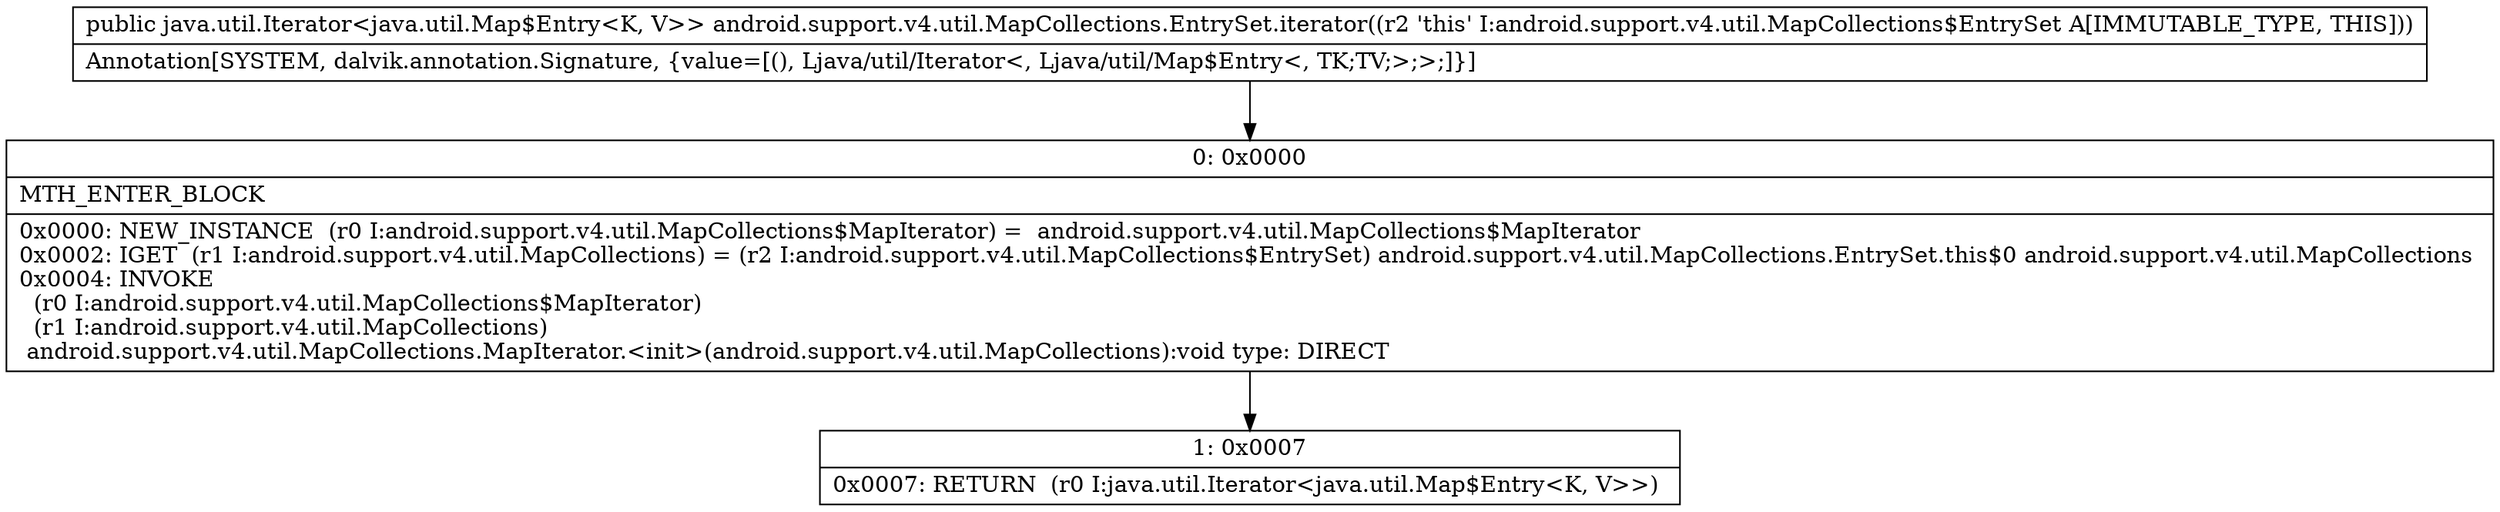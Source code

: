 digraph "CFG forandroid.support.v4.util.MapCollections.EntrySet.iterator()Ljava\/util\/Iterator;" {
Node_0 [shape=record,label="{0\:\ 0x0000|MTH_ENTER_BLOCK\l|0x0000: NEW_INSTANCE  (r0 I:android.support.v4.util.MapCollections$MapIterator) =  android.support.v4.util.MapCollections$MapIterator \l0x0002: IGET  (r1 I:android.support.v4.util.MapCollections) = (r2 I:android.support.v4.util.MapCollections$EntrySet) android.support.v4.util.MapCollections.EntrySet.this$0 android.support.v4.util.MapCollections \l0x0004: INVOKE  \l  (r0 I:android.support.v4.util.MapCollections$MapIterator)\l  (r1 I:android.support.v4.util.MapCollections)\l android.support.v4.util.MapCollections.MapIterator.\<init\>(android.support.v4.util.MapCollections):void type: DIRECT \l}"];
Node_1 [shape=record,label="{1\:\ 0x0007|0x0007: RETURN  (r0 I:java.util.Iterator\<java.util.Map$Entry\<K, V\>\>) \l}"];
MethodNode[shape=record,label="{public java.util.Iterator\<java.util.Map$Entry\<K, V\>\> android.support.v4.util.MapCollections.EntrySet.iterator((r2 'this' I:android.support.v4.util.MapCollections$EntrySet A[IMMUTABLE_TYPE, THIS]))  | Annotation[SYSTEM, dalvik.annotation.Signature, \{value=[(), Ljava\/util\/Iterator\<, Ljava\/util\/Map$Entry\<, TK;TV;\>;\>;]\}]\l}"];
MethodNode -> Node_0;
Node_0 -> Node_1;
}

